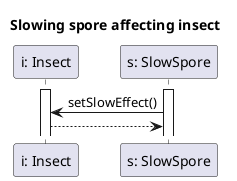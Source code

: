 @startuml InsectSpeedUp

title Slowing spore affecting insect

participant "i: Insect" as I
participant "s: SlowSpore" as Sp

activate I
activate Sp

Sp -> I : setSlowEffect()
I --> Sp

@enduml